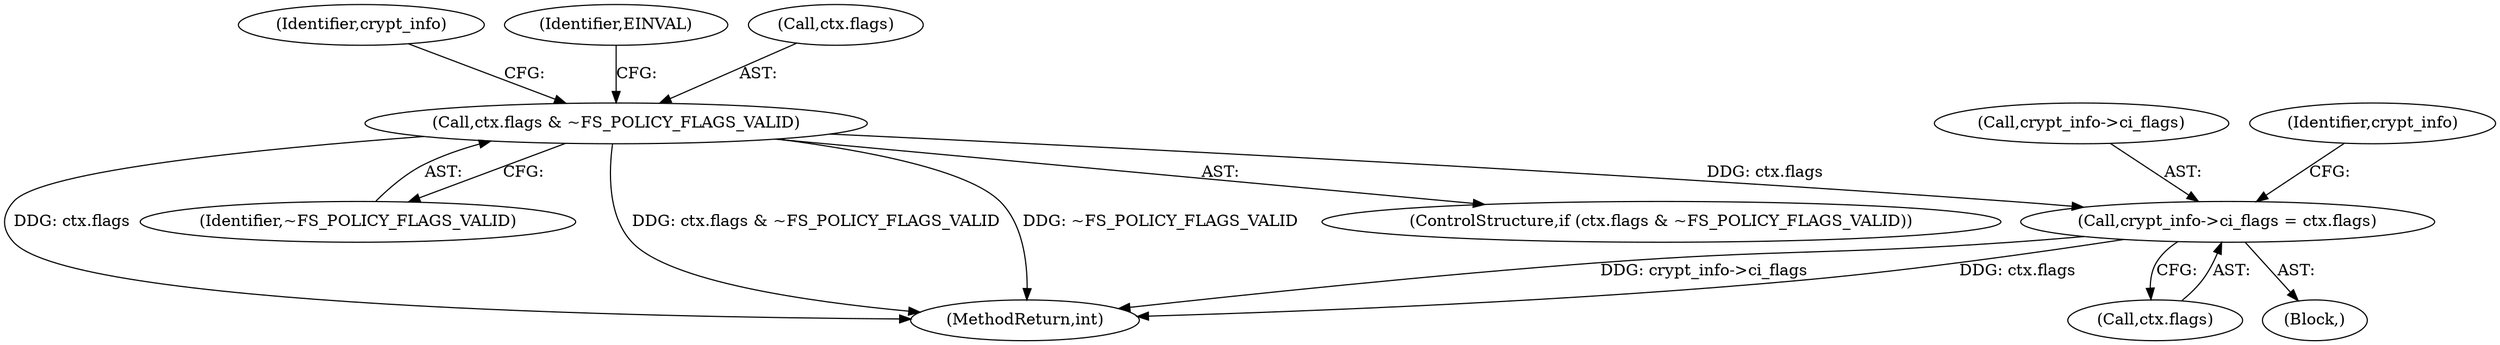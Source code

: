 digraph "0_linux_1b53cf9815bb4744958d41f3795d5d5a1d365e2d_1@API" {
"1000257" [label="(Call,crypt_info->ci_flags = ctx.flags)"];
"1000238" [label="(Call,ctx.flags & ~FS_POLICY_FLAGS_VALID)"];
"1000238" [label="(Call,ctx.flags & ~FS_POLICY_FLAGS_VALID)"];
"1000237" [label="(ControlStructure,if (ctx.flags & ~FS_POLICY_FLAGS_VALID))"];
"1000258" [label="(Call,crypt_info->ci_flags)"];
"1000247" [label="(Identifier,crypt_info)"];
"1000245" [label="(Identifier,EINVAL)"];
"1000239" [label="(Call,ctx.flags)"];
"1000257" [label="(Call,crypt_info->ci_flags = ctx.flags)"];
"1000261" [label="(Call,ctx.flags)"];
"1000104" [label="(Block,)"];
"1000242" [label="(Identifier,~FS_POLICY_FLAGS_VALID)"];
"1000454" [label="(MethodReturn,int)"];
"1000266" [label="(Identifier,crypt_info)"];
"1000257" -> "1000104"  [label="AST: "];
"1000257" -> "1000261"  [label="CFG: "];
"1000258" -> "1000257"  [label="AST: "];
"1000261" -> "1000257"  [label="AST: "];
"1000266" -> "1000257"  [label="CFG: "];
"1000257" -> "1000454"  [label="DDG: crypt_info->ci_flags"];
"1000257" -> "1000454"  [label="DDG: ctx.flags"];
"1000238" -> "1000257"  [label="DDG: ctx.flags"];
"1000238" -> "1000237"  [label="AST: "];
"1000238" -> "1000242"  [label="CFG: "];
"1000239" -> "1000238"  [label="AST: "];
"1000242" -> "1000238"  [label="AST: "];
"1000245" -> "1000238"  [label="CFG: "];
"1000247" -> "1000238"  [label="CFG: "];
"1000238" -> "1000454"  [label="DDG: ctx.flags"];
"1000238" -> "1000454"  [label="DDG: ctx.flags & ~FS_POLICY_FLAGS_VALID"];
"1000238" -> "1000454"  [label="DDG: ~FS_POLICY_FLAGS_VALID"];
}
